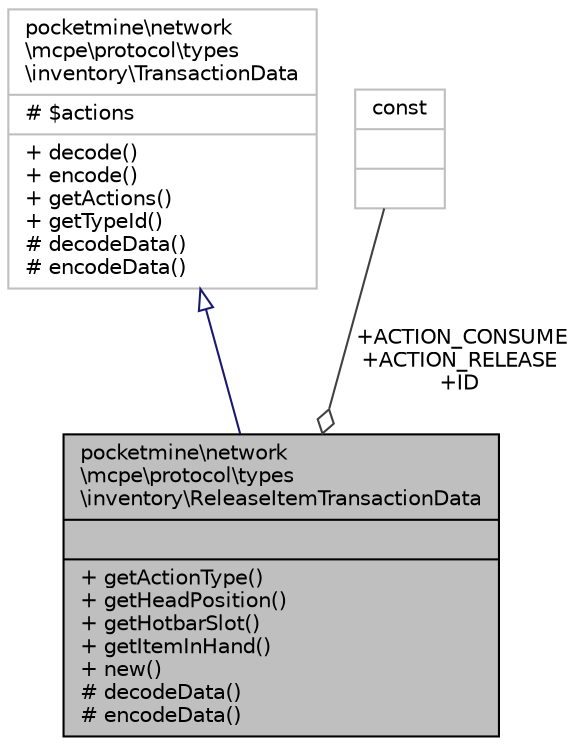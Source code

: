 digraph "pocketmine\network\mcpe\protocol\types\inventory\ReleaseItemTransactionData"
{
 // INTERACTIVE_SVG=YES
 // LATEX_PDF_SIZE
  edge [fontname="Helvetica",fontsize="10",labelfontname="Helvetica",labelfontsize="10"];
  node [fontname="Helvetica",fontsize="10",shape=record];
  Node1 [label="{pocketmine\\network\l\\mcpe\\protocol\\types\l\\inventory\\ReleaseItemTransactionData\n||+ getActionType()\l+ getHeadPosition()\l+ getHotbarSlot()\l+ getItemInHand()\l+ new()\l# decodeData()\l# encodeData()\l}",height=0.2,width=0.4,color="black", fillcolor="grey75", style="filled", fontcolor="black",tooltip=" "];
  Node2 -> Node1 [dir="back",color="midnightblue",fontsize="10",style="solid",arrowtail="onormal",fontname="Helvetica"];
  Node2 [label="{pocketmine\\network\l\\mcpe\\protocol\\types\l\\inventory\\TransactionData\n|# $actions\l|+ decode()\l+ encode()\l+ getActions()\l+ getTypeId()\l# decodeData()\l# encodeData()\l}",height=0.2,width=0.4,color="grey75", fillcolor="white", style="filled",URL="$d6/da6/classpocketmine_1_1network_1_1mcpe_1_1protocol_1_1types_1_1inventory_1_1_transaction_data.html",tooltip=" "];
  Node3 -> Node1 [color="grey25",fontsize="10",style="solid",label=" +ACTION_CONSUME\n+ACTION_RELEASE\n+ID" ,arrowhead="odiamond",fontname="Helvetica"];
  Node3 [label="{const\n||}",height=0.2,width=0.4,color="grey75", fillcolor="white", style="filled",tooltip=" "];
}
